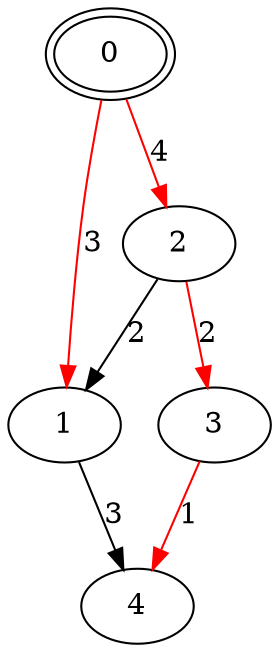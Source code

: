 digraph rendered_graph {
0 [peripheries=2];
0 -> 1 [color=red,label="3"];
0 -> 2 [color=red,label="4"];
2 -> 3 [color=red,label="2"];
3 -> 4 [color=red,label="1"];
1 -> 4 [label="3"];
2 -> 1 [label="2"];
}